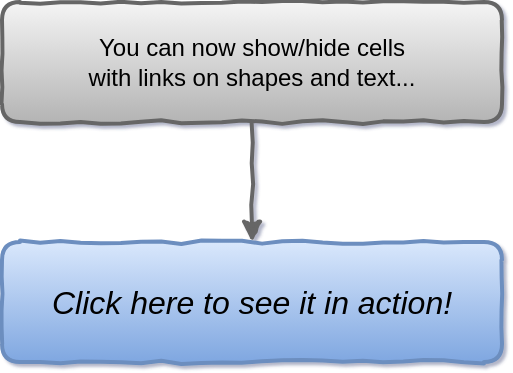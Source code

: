 <mxfile version="24.2.0" type="github" pages="2">
  <diagram id="d5gl4QwFa03STW00YMON" name="Page-1">
    <mxGraphModel dx="1207" dy="682" grid="0" gridSize="10" guides="1" tooltips="1" connect="1" arrows="1" fold="1" page="1" pageScale="1" pageWidth="850" pageHeight="1100" background="#ffffff" math="0" shadow="1">
      <root>
        <mxCell id="0" />
        <mxCell id="1" parent="0" />
        <mxCell id="4" value="" style="edgeStyle=orthogonalEdgeStyle;rounded=0;html=1;jettySize=auto;orthogonalLoop=1;fillColor=#f5f5f5;strokeColor=#666666;comic=1;shadow=0;strokeWidth=2;gradientColor=#b3b3b3;" parent="1" source="2" target="3" edge="1">
          <mxGeometry relative="1" as="geometry" />
        </mxCell>
        <mxCell id="2" value="You can now show/hide cells&lt;br&gt;with links on shapes and text..." style="rounded=1;whiteSpace=wrap;html=1;spacingLeft=10;spacingRight=10;fillColor=#f5f5f5;strokeColor=#666666;comic=1;shadow=0;strokeWidth=2;gradientColor=#b3b3b3;" parent="1" vertex="1">
          <mxGeometry x="300" y="99" width="250" height="60" as="geometry" />
        </mxCell>
        <mxCell id="6" value="" style="edgeStyle=orthogonalEdgeStyle;rounded=0;html=1;jettySize=auto;orthogonalLoop=1;fillColor=#f5f5f5;strokeColor=#666666;comic=1;shadow=0;strokeWidth=2;gradientColor=#b3b3b3;" parent="1" source="3" target="5" edge="1">
          <mxGeometry relative="1" as="geometry" />
        </mxCell>
        <UserObject label="Click here to see it in action!" link="data:action/json,{&quot;actions&quot;:[{&quot;toggle&quot;: {&quot;cells&quot;: [&quot;5&quot;, &quot;7&quot;]}}]}" id="3">
          <mxCell style="rounded=1;whiteSpace=wrap;html=1;fillColor=#dae8fc;strokeColor=#6c8ebf;comic=1;shadow=0;strokeWidth=2;gradientColor=#7ea6e0;fontSize=16;fontStyle=2" parent="1" vertex="1">
            <mxGeometry x="300" y="219" width="250" height="60" as="geometry" />
          </mxCell>
        </UserObject>
        <mxCell id="5" value="The format is&amp;nbsp;data:action/json,{&quot;actions&quot;:[{&quot;toggle&quot;: {&quot;cells&quot;: [id1, id2, ...]}}]}" style="rounded=1;whiteSpace=wrap;html=1;fillColor=#f5f5f5;strokeColor=#666666;comic=1;shadow=0;strokeWidth=2;gradientColor=#b3b3b3;" parent="1" vertex="1" visible="0">
          <mxGeometry x="300" y="339" width="250" height="60" as="geometry" />
        </mxCell>
        <mxCell id="7" value="IDs can be found in the Edit Data dialog or&lt;br&gt;in the tooltip for layers in the Layers dialog" style="rounded=1;whiteSpace=wrap;html=1;fillColor=#f5f5f5;strokeColor=#666666;comic=1;shadow=0;strokeWidth=2;gradientColor=#b3b3b3;" parent="1" vertex="1" visible="0">
          <mxGeometry x="300" y="423" width="250" height="60" as="geometry" />
        </mxCell>
      </root>
    </mxGraphModel>
  </diagram>
  <diagram id="P5UvWLl-yHD5Ik-sSlR9" name="Page-2">
    <mxGraphModel dx="1896" dy="621" grid="1" gridSize="10" guides="1" tooltips="1" connect="1" arrows="1" fold="1" page="1" pageScale="1" pageWidth="850" pageHeight="1100" math="0" shadow="0">
      <root>
        <mxCell id="0" />
        <mxCell id="1" parent="0" />
        <mxCell id="THYINVqCNPaFxGYVnuc3-2" value="Sidebar" style="rounded=0;whiteSpace=wrap;html=1;fillColor=#d5e8d4;strokeColor=#82b366;" parent="1" vertex="1">
          <mxGeometry x="160" y="250" width="120" height="60" as="geometry" />
        </mxCell>
        <mxCell id="THYINVqCNPaFxGYVnuc3-3" value="Form" style="rounded=0;whiteSpace=wrap;html=1;fillColor=#fff2cc;strokeColor=#d6b656;" parent="1" vertex="1">
          <mxGeometry x="280" y="120" width="120" height="60" as="geometry" />
        </mxCell>
        <mxCell id="THYINVqCNPaFxGYVnuc3-4" value="Modal" style="rounded=0;whiteSpace=wrap;html=1;fillColor=#d5e8d4;strokeColor=#82b366;" parent="1" vertex="1">
          <mxGeometry x="380" y="250" width="120" height="60" as="geometry" />
        </mxCell>
        <mxCell id="THYINVqCNPaFxGYVnuc3-5" value="" style="endArrow=classic;html=1;rounded=0;exitX=0.5;exitY=1;exitDx=0;exitDy=0;entryX=0.5;entryY=0;entryDx=0;entryDy=0;" parent="1" source="THYINVqCNPaFxGYVnuc3-3" target="THYINVqCNPaFxGYVnuc3-2" edge="1">
          <mxGeometry width="50" height="50" relative="1" as="geometry">
            <mxPoint x="400" y="330" as="sourcePoint" />
            <mxPoint x="450" y="280" as="targetPoint" />
          </mxGeometry>
        </mxCell>
        <mxCell id="THYINVqCNPaFxGYVnuc3-6" value="" style="endArrow=classic;html=1;rounded=0;entryX=0.5;entryY=0;entryDx=0;entryDy=0;" parent="1" target="THYINVqCNPaFxGYVnuc3-4" edge="1">
          <mxGeometry width="50" height="50" relative="1" as="geometry">
            <mxPoint x="340" y="180" as="sourcePoint" />
            <mxPoint x="450" y="280" as="targetPoint" />
          </mxGeometry>
        </mxCell>
        <mxCell id="THYINVqCNPaFxGYVnuc3-7" value="&lt;code style=&quot;background-color: var(--color-neutral-muted); color: rgb(36, 41, 47); white-space-collapse: break-spaces; font-family: Consolas, Monaco, &amp;quot;Andale Mono&amp;quot;, &amp;quot;Ubuntu Mono&amp;quot;, monospace; font-size: 13.6px; padding: 3px 5px; margin: 0px; border-radius: 6px;&quot;&gt;Form&lt;/code&gt;&lt;span style=&quot;background-color: rgba(0, 0, 0, 0.05); color: rgb(36, 41, 47); font-family: &amp;quot;Noto Sans&amp;quot;, &amp;quot;SF Pro SC&amp;quot;, &amp;quot;SF Pro Text&amp;quot;, &amp;quot;SF Pro Icons&amp;quot;, &amp;quot;PingFang SC&amp;quot;, &amp;quot;Helvetica Neue&amp;quot;, Helvetica, Arial, sans-serif; font-size: 16px;&quot;&gt;: contains logic for parameters, input, output, etc.&lt;/span&gt;" style="text;html=1;align=left;verticalAlign=middle;whiteSpace=wrap;rounded=0;" parent="1" vertex="1">
          <mxGeometry x="240" y="60" width="250" height="40" as="geometry" />
        </mxCell>
        <mxCell id="NIE-14_KYxLudchGvDw2-2" value="JSClient/SocketServer" style="rounded=0;whiteSpace=wrap;html=1;fillColor=#d5e8d4;strokeColor=#82b366;" vertex="1" parent="1">
          <mxGeometry x="333" y="580" width="150" height="60" as="geometry" />
        </mxCell>
        <mxCell id="NIE-14_KYxLudchGvDw2-6" value="&lt;span style=&quot;line-height: 24px; font-family: &amp;quot;Droid Sans Mono&amp;quot;, monospace; font-size: 12.6px; letter-spacing: 0.3px; text-align: left; white-space-collapse: preserve; background-color: rgba(241, 241, 241, 0.2);&quot; class=&quot;pln&quot;&gt;observable&lt;/span&gt;&lt;span style=&quot;line-height: 24px; color: rgb(102, 102, 0); font-family: &amp;quot;Droid Sans Mono&amp;quot;, monospace; font-size: 12.6px; letter-spacing: 0.3px; text-align: left; white-space-collapse: preserve; background-color: rgba(241, 241, 241, 0.2);&quot; class=&quot;pun&quot;&gt;.&lt;/span&gt;&lt;span style=&quot;line-height: 24px; font-family: &amp;quot;Droid Sans Mono&amp;quot;, monospace; font-size: 12.6px; letter-spacing: 0.3px; text-align: left; white-space-collapse: preserve; background-color: rgba(241, 241, 241, 0.2);&quot; class=&quot;pln&quot;&gt;subscribe&lt;/span&gt;" style="rounded=0;whiteSpace=wrap;html=1;fillColor=#dae8fc;strokeColor=#6c8ebf;" vertex="1" parent="1">
          <mxGeometry x="333" y="640" width="150" height="30" as="geometry" />
        </mxCell>
        <mxCell id="NIE-14_KYxLudchGvDw2-12" value="" style="edgeStyle=orthogonalEdgeStyle;rounded=0;orthogonalLoop=1;jettySize=auto;html=1;" edge="1" parent="1" source="NIE-14_KYxLudchGvDw2-10" target="NIE-14_KYxLudchGvDw2-11">
          <mxGeometry relative="1" as="geometry" />
        </mxCell>
        <mxCell id="NIE-14_KYxLudchGvDw2-10" value="third party" style="rounded=0;whiteSpace=wrap;html=1;fillColor=#fff2cc;strokeColor=#d6b656;" vertex="1" parent="1">
          <mxGeometry x="90" y="840" width="120" height="60" as="geometry" />
        </mxCell>
        <mxCell id="NIE-14_KYxLudchGvDw2-45" value="" style="edgeStyle=orthogonalEdgeStyle;rounded=0;orthogonalLoop=1;jettySize=auto;html=1;" edge="1" parent="1" source="NIE-14_KYxLudchGvDw2-11" target="NIE-14_KYxLudchGvDw2-44">
          <mxGeometry relative="1" as="geometry" />
        </mxCell>
        <mxCell id="NIE-14_KYxLudchGvDw2-11" value="Server" style="rounded=0;whiteSpace=wrap;html=1;fillColor=#d5e8d4;strokeColor=#82b366;" vertex="1" parent="1">
          <mxGeometry x="350" y="840" width="120" height="60" as="geometry" />
        </mxCell>
        <mxCell id="NIE-14_KYxLudchGvDw2-13" value="linkId" style="text;html=1;align=center;verticalAlign=middle;resizable=0;points=[];autosize=1;strokeColor=none;fillColor=none;" vertex="1" parent="1">
          <mxGeometry x="245" y="829" width="50" height="30" as="geometry" />
        </mxCell>
        <mxCell id="NIE-14_KYxLudchGvDw2-14" value="OutputObservable" style="rounded=0;whiteSpace=wrap;html=1;fillColor=#dae8fc;strokeColor=#6c8ebf;" vertex="1" parent="1">
          <mxGeometry x="350" y="900" width="120" height="30" as="geometry" />
        </mxCell>
        <mxCell id="NIE-14_KYxLudchGvDw2-22" value="" style="edgeStyle=orthogonalEdgeStyle;rounded=0;orthogonalLoop=1;jettySize=auto;html=1;entryX=0;entryY=0.5;entryDx=0;entryDy=0;exitX=0.5;exitY=0;exitDx=0;exitDy=0;" edge="1" parent="1" source="NIE-14_KYxLudchGvDw2-15" target="NIE-14_KYxLudchGvDw2-14">
          <mxGeometry relative="1" as="geometry" />
        </mxCell>
        <mxCell id="NIE-14_KYxLudchGvDw2-15" value="&lt;span style=&quot;font-weight: 400;&quot;&gt;OutputObservable&lt;/span&gt;" style="swimlane;fontStyle=1;align=center;verticalAlign=top;childLayout=stackLayout;horizontal=1;startSize=26;horizontalStack=0;resizeParent=1;resizeParentMax=0;resizeLast=0;collapsible=1;marginBottom=0;whiteSpace=wrap;html=1;fillColor=#d5e8d4;strokeColor=#82b366;" vertex="1" parent="1">
          <mxGeometry x="40" y="970" width="240" height="86" as="geometry" />
        </mxCell>
        <mxCell id="NIE-14_KYxLudchGvDw2-16" value="subscriber.next(nodeId)" style="text;strokeColor=none;fillColor=none;align=left;verticalAlign=top;spacingLeft=4;spacingRight=4;overflow=hidden;rotatable=0;points=[[0,0.5],[1,0.5]];portConstraint=eastwest;whiteSpace=wrap;html=1;" vertex="1" parent="NIE-14_KYxLudchGvDw2-15">
          <mxGeometry y="26" width="240" height="26" as="geometry" />
        </mxCell>
        <mxCell id="NIE-14_KYxLudchGvDw2-18" value="" style="line;strokeWidth=1;fillColor=none;align=left;verticalAlign=middle;spacingTop=-1;spacingLeft=3;spacingRight=3;rotatable=0;labelPosition=right;points=[];portConstraint=eastwest;strokeColor=inherit;" vertex="1" parent="NIE-14_KYxLudchGvDw2-15">
          <mxGeometry y="52" width="240" height="8" as="geometry" />
        </mxCell>
        <mxCell id="NIE-14_KYxLudchGvDw2-19" value="constructor(workspace)" style="text;strokeColor=none;fillColor=none;align=left;verticalAlign=top;spacingLeft=4;spacingRight=4;overflow=hidden;rotatable=0;points=[[0,0.5],[1,0.5]];portConstraint=eastwest;whiteSpace=wrap;html=1;" vertex="1" parent="NIE-14_KYxLudchGvDw2-15">
          <mxGeometry y="60" width="240" height="26" as="geometry" />
        </mxCell>
        <mxCell id="NIE-14_KYxLudchGvDw2-23" value="记录下所有 nodeId" style="text;html=1;align=center;verticalAlign=middle;resizable=0;points=[];autosize=1;strokeColor=none;fillColor=none;" vertex="1" parent="1">
          <mxGeometry x="220" y="930" width="130" height="30" as="geometry" />
        </mxCell>
        <mxCell id="NIE-14_KYxLudchGvDw2-28" value="" style="endArrow=classic;html=1;rounded=0;exitX=0.5;exitY=0;exitDx=0;exitDy=0;entryX=0.5;entryY=1;entryDx=0;entryDy=0;" edge="1" parent="1" source="NIE-14_KYxLudchGvDw2-11" target="NIE-14_KYxLudchGvDw2-6">
          <mxGeometry width="50" height="50" relative="1" as="geometry">
            <mxPoint x="430" y="870" as="sourcePoint" />
            <mxPoint x="480" y="820" as="targetPoint" />
          </mxGeometry>
        </mxCell>
        <mxCell id="NIE-14_KYxLudchGvDw2-29" value="RunStart: Observable to Client" style="text;html=1;align=center;verticalAlign=middle;resizable=0;points=[];autosize=1;strokeColor=none;fillColor=none;" vertex="1" parent="1">
          <mxGeometry x="410" y="750" width="200" height="30" as="geometry" />
        </mxCell>
        <mxCell id="NIE-14_KYxLudchGvDw2-32" value="third" style="rounded=0;whiteSpace=wrap;html=1;fillColor=#fff2cc;strokeColor=#d6b656;" vertex="1" parent="1">
          <mxGeometry x="610" y="580" width="120" height="60" as="geometry" />
        </mxCell>
        <mxCell id="NIE-14_KYxLudchGvDw2-33" value="watchDataChange" style="text;html=1;align=center;verticalAlign=middle;resizable=0;points=[];autosize=1;strokeColor=none;fillColor=none;" vertex="1" parent="1">
          <mxGeometry x="483" y="570" width="130" height="30" as="geometry" />
        </mxCell>
        <mxCell id="NIE-14_KYxLudchGvDw2-34" value="&lt;span style=&quot;font-weight: 400; text-wrap: nowrap;&quot;&gt;watchDataChange&lt;/span&gt;" style="swimlane;fontStyle=1;align=center;verticalAlign=top;childLayout=stackLayout;horizontal=1;startSize=26;horizontalStack=0;resizeParent=1;resizeParentMax=0;resizeLast=0;collapsible=1;marginBottom=0;whiteSpace=wrap;html=1;fillColor=#d5e8d4;strokeColor=#82b366;" vertex="1" parent="1">
          <mxGeometry x="540" y="660" width="240" height="86" as="geometry" />
        </mxCell>
        <mxCell id="NIE-14_KYxLudchGvDw2-35" value="params: Map&amp;lt;nodeId, nodeData&amp;gt;" style="text;strokeColor=none;fillColor=none;align=left;verticalAlign=top;spacingLeft=4;spacingRight=4;overflow=hidden;rotatable=0;points=[[0,0.5],[1,0.5]];portConstraint=eastwest;whiteSpace=wrap;html=1;" vertex="1" parent="NIE-14_KYxLudchGvDw2-34">
          <mxGeometry y="26" width="240" height="26" as="geometry" />
        </mxCell>
        <mxCell id="NIE-14_KYxLudchGvDw2-36" value="" style="line;strokeWidth=1;fillColor=none;align=left;verticalAlign=middle;spacingTop=-1;spacingLeft=3;spacingRight=3;rotatable=0;labelPosition=right;points=[];portConstraint=eastwest;strokeColor=inherit;" vertex="1" parent="NIE-14_KYxLudchGvDw2-34">
          <mxGeometry y="52" width="240" height="8" as="geometry" />
        </mxCell>
        <mxCell id="NIE-14_KYxLudchGvDw2-37" value="returns: void" style="text;strokeColor=none;fillColor=none;align=left;verticalAlign=top;spacingLeft=4;spacingRight=4;overflow=hidden;rotatable=0;points=[[0,0.5],[1,0.5]];portConstraint=eastwest;whiteSpace=wrap;html=1;" vertex="1" parent="NIE-14_KYxLudchGvDw2-34">
          <mxGeometry y="60" width="240" height="26" as="geometry" />
        </mxCell>
        <mxCell id="NIE-14_KYxLudchGvDw2-38" value="" style="endArrow=classic;html=1;rounded=0;exitX=0;exitY=0.5;exitDx=0;exitDy=0;entryX=1;entryY=0.5;entryDx=0;entryDy=0;" edge="1" parent="1" source="NIE-14_KYxLudchGvDw2-32" target="NIE-14_KYxLudchGvDw2-2">
          <mxGeometry width="50" height="50" relative="1" as="geometry">
            <mxPoint x="430" y="870" as="sourcePoint" />
            <mxPoint x="480" y="820" as="targetPoint" />
          </mxGeometry>
        </mxCell>
        <mxCell id="NIE-14_KYxLudchGvDw2-40" value="ipcBridge on the node side" style="shape=note;strokeWidth=2;fontSize=14;size=20;whiteSpace=wrap;html=1;fillColor=#fff2cc;strokeColor=#d6b656;fontColor=#666600;" vertex="1" parent="1">
          <mxGeometry x="-750" y="580" width="110.0" height="80" as="geometry" />
        </mxCell>
        <mxCell id="NIE-14_KYxLudchGvDw2-41" value="&lt;span style=&quot;color: rgb(0, 0, 0); font-size: 12px; text-wrap: nowrap;&quot;&gt;执行 watchDataChange&amp;nbsp;&lt;/span&gt;&lt;span style=&quot;background-color: initial; color: rgb(0, 0, 0); font-size: 12px; text-wrap: nowrap;&quot;&gt;when&amp;nbsp;&lt;/span&gt;&lt;div&gt;&lt;span style=&quot;background-color: initial; color: rgb(0, 0, 0); font-size: 12px; text-wrap: nowrap;&quot;&gt;the subscribe next execute&amp;nbsp;&lt;/span&gt;&lt;/div&gt;" style="shape=note;strokeWidth=2;fontSize=14;size=20;whiteSpace=wrap;html=1;fillColor=#fff2cc;strokeColor=#d6b656;fontColor=#666600;" vertex="1" parent="1">
          <mxGeometry x="100" y="610" width="210" height="80" as="geometry" />
        </mxCell>
        <mxCell id="NIE-14_KYxLudchGvDw2-43" value="linkIdArray" style="rounded=0;whiteSpace=wrap;html=1;fillColor=#dae8fc;strokeColor=#6c8ebf;" vertex="1" parent="1">
          <mxGeometry x="350" y="930" width="120" height="30" as="geometry" />
        </mxCell>
        <mxCell id="NIE-14_KYxLudchGvDw2-44" value="OutputDevice" style="rounded=0;whiteSpace=wrap;html=1;fillColor=#d5e8d4;strokeColor=#82b366;" vertex="1" parent="1">
          <mxGeometry x="660" y="840" width="120" height="60" as="geometry" />
        </mxCell>
        <mxCell id="NIE-14_KYxLudchGvDw2-47" value="在 pushTo 中&amp;nbsp;&lt;span style=&quot;color: rgb(0, 0, 0); font-size: 12px;&quot;&gt;OutputObservable.&lt;/span&gt;subscribe nodeIdArray 存在的id&lt;span style=&quot;background-color: initial;&quot;&gt;&amp;nbsp;&lt;/span&gt;" style="shape=note;strokeWidth=2;fontSize=14;size=20;whiteSpace=wrap;html=1;fillColor=#fff2cc;strokeColor=#d6b656;fontColor=#666600;" vertex="1" parent="1">
          <mxGeometry x="630" y="930" width="200" height="70" as="geometry" />
        </mxCell>
      </root>
    </mxGraphModel>
  </diagram>
</mxfile>
